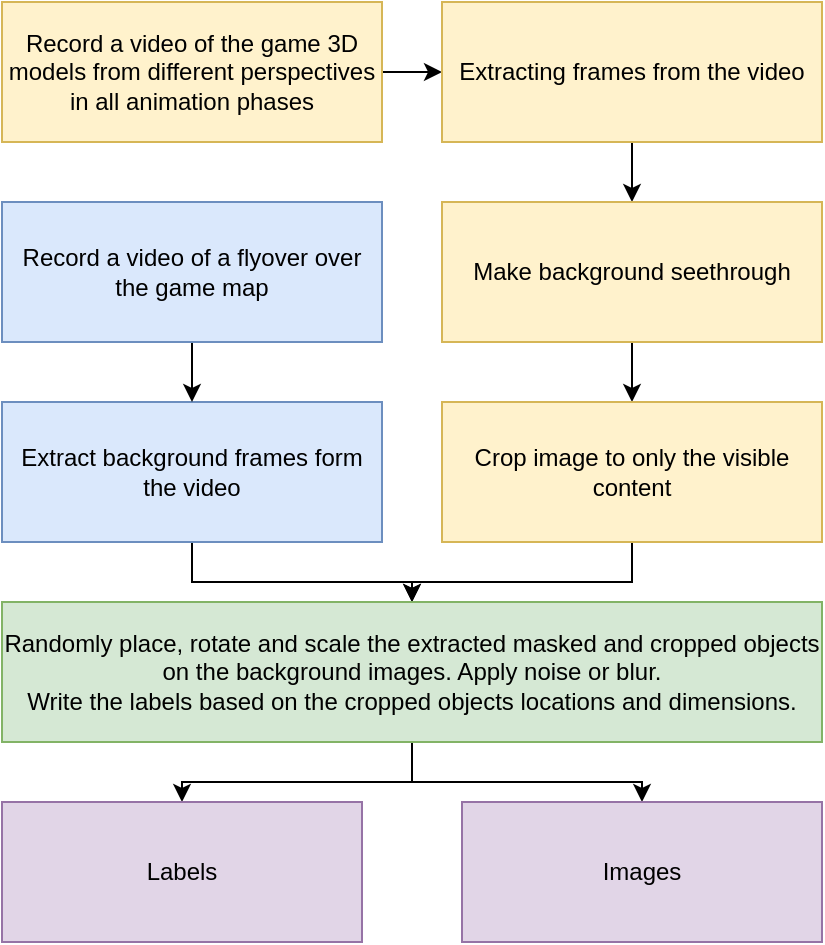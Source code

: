 <mxfile version="10.6.6" type="device"><diagram id="04OL8dmN-n1t1E4WcN2q" name="Page-1"><mxGraphModel dx="908" dy="1172" grid="1" gridSize="10" guides="1" tooltips="1" connect="1" arrows="1" fold="1" page="1" pageScale="1" pageWidth="850" pageHeight="1100" math="0" shadow="0"><root><mxCell id="0"/><mxCell id="1" parent="0"/><mxCell id="_zYi6xJ450XhzNBXCOME-9" value="" style="edgeStyle=orthogonalEdgeStyle;rounded=0;orthogonalLoop=1;jettySize=auto;html=1;" edge="1" parent="1" source="_zYi6xJ450XhzNBXCOME-1" target="_zYi6xJ450XhzNBXCOME-2"><mxGeometry relative="1" as="geometry"/></mxCell><mxCell id="_zYi6xJ450XhzNBXCOME-1" value="Record a video of the game 3D models from different perspectives in all animation phases" style="rounded=0;whiteSpace=wrap;html=1;fillColor=#fff2cc;strokeColor=#d6b656;align=center;verticalAlign=middle;" vertex="1" parent="1"><mxGeometry x="320" y="70" width="190" height="70" as="geometry"/></mxCell><mxCell id="_zYi6xJ450XhzNBXCOME-8" value="" style="edgeStyle=orthogonalEdgeStyle;rounded=0;orthogonalLoop=1;jettySize=auto;html=1;" edge="1" parent="1" source="_zYi6xJ450XhzNBXCOME-2" target="_zYi6xJ450XhzNBXCOME-3"><mxGeometry relative="1" as="geometry"/></mxCell><mxCell id="_zYi6xJ450XhzNBXCOME-2" value="Extracting frames from the video" style="rounded=0;whiteSpace=wrap;html=1;fillColor=#fff2cc;strokeColor=#d6b656;" vertex="1" parent="1"><mxGeometry x="540" y="70" width="190" height="70" as="geometry"/></mxCell><mxCell id="_zYi6xJ450XhzNBXCOME-7" value="" style="edgeStyle=orthogonalEdgeStyle;rounded=0;orthogonalLoop=1;jettySize=auto;html=1;" edge="1" parent="1" source="_zYi6xJ450XhzNBXCOME-3" target="_zYi6xJ450XhzNBXCOME-5"><mxGeometry relative="1" as="geometry"/></mxCell><mxCell id="_zYi6xJ450XhzNBXCOME-3" value="Make background seethrough" style="rounded=0;whiteSpace=wrap;html=1;fillColor=#fff2cc;strokeColor=#d6b656;" vertex="1" parent="1"><mxGeometry x="540" y="170" width="190" height="70" as="geometry"/></mxCell><mxCell id="_zYi6xJ450XhzNBXCOME-13" value="" style="edgeStyle=orthogonalEdgeStyle;rounded=0;orthogonalLoop=1;jettySize=auto;html=1;" edge="1" parent="1" source="_zYi6xJ450XhzNBXCOME-5" target="_zYi6xJ450XhzNBXCOME-11"><mxGeometry relative="1" as="geometry"/></mxCell><mxCell id="_zYi6xJ450XhzNBXCOME-5" value="Crop image to only the visible content" style="rounded=0;whiteSpace=wrap;html=1;fillColor=#fff2cc;strokeColor=#d6b656;" vertex="1" parent="1"><mxGeometry x="540" y="270" width="190" height="70" as="geometry"/></mxCell><mxCell id="_zYi6xJ450XhzNBXCOME-12" value="" style="edgeStyle=orthogonalEdgeStyle;rounded=0;orthogonalLoop=1;jettySize=auto;html=1;" edge="1" parent="1" source="_zYi6xJ450XhzNBXCOME-10" target="_zYi6xJ450XhzNBXCOME-11"><mxGeometry relative="1" as="geometry"/></mxCell><mxCell id="_zYi6xJ450XhzNBXCOME-10" value="Extract background frames form the video" style="rounded=0;whiteSpace=wrap;html=1;fillColor=#dae8fc;strokeColor=#6c8ebf;" vertex="1" parent="1"><mxGeometry x="320" y="270" width="190" height="70" as="geometry"/></mxCell><mxCell id="_zYi6xJ450XhzNBXCOME-17" value="" style="edgeStyle=orthogonalEdgeStyle;rounded=0;orthogonalLoop=1;jettySize=auto;html=1;entryX=0.5;entryY=0;entryDx=0;entryDy=0;" edge="1" parent="1" source="_zYi6xJ450XhzNBXCOME-11" target="_zYi6xJ450XhzNBXCOME-15"><mxGeometry relative="1" as="geometry"><mxPoint x="525" y="520" as="targetPoint"/></mxGeometry></mxCell><mxCell id="_zYi6xJ450XhzNBXCOME-20" value="" style="edgeStyle=orthogonalEdgeStyle;rounded=0;orthogonalLoop=1;jettySize=auto;html=1;entryX=0.5;entryY=0;entryDx=0;entryDy=0;" edge="1" parent="1" source="_zYi6xJ450XhzNBXCOME-11" target="_zYi6xJ450XhzNBXCOME-14"><mxGeometry relative="1" as="geometry"><mxPoint x="525" y="520" as="targetPoint"/></mxGeometry></mxCell><mxCell id="_zYi6xJ450XhzNBXCOME-11" value="&lt;div&gt;Randomly place, rotate and scale the extracted masked and cropped objects on the background images. Apply noise or blur.&lt;/div&gt;&lt;div&gt;Write the labels based on the cropped objects locations and dimensions.&lt;br&gt;&lt;/div&gt;" style="rounded=0;whiteSpace=wrap;html=1;fillColor=#d5e8d4;strokeColor=#82b366;" vertex="1" parent="1"><mxGeometry x="320" y="370" width="410" height="70" as="geometry"/></mxCell><mxCell id="_zYi6xJ450XhzNBXCOME-14" value="Labels" style="rounded=0;whiteSpace=wrap;html=1;fillColor=#e1d5e7;strokeColor=#9673a6;" vertex="1" parent="1"><mxGeometry x="320" y="470" width="180" height="70" as="geometry"/></mxCell><mxCell id="_zYi6xJ450XhzNBXCOME-15" value="Images" style="rounded=0;whiteSpace=wrap;html=1;fillColor=#e1d5e7;strokeColor=#9673a6;" vertex="1" parent="1"><mxGeometry x="550" y="470" width="180" height="70" as="geometry"/></mxCell><mxCell id="_zYi6xJ450XhzNBXCOME-22" value="" style="edgeStyle=orthogonalEdgeStyle;rounded=0;orthogonalLoop=1;jettySize=auto;html=1;" edge="1" parent="1" source="_zYi6xJ450XhzNBXCOME-21" target="_zYi6xJ450XhzNBXCOME-10"><mxGeometry relative="1" as="geometry"/></mxCell><mxCell id="_zYi6xJ450XhzNBXCOME-21" value="Record a video of a flyover over the game map" style="rounded=0;whiteSpace=wrap;html=1;fillColor=#dae8fc;strokeColor=#6c8ebf;" vertex="1" parent="1"><mxGeometry x="320" y="170" width="190" height="70" as="geometry"/></mxCell></root></mxGraphModel></diagram></mxfile>
